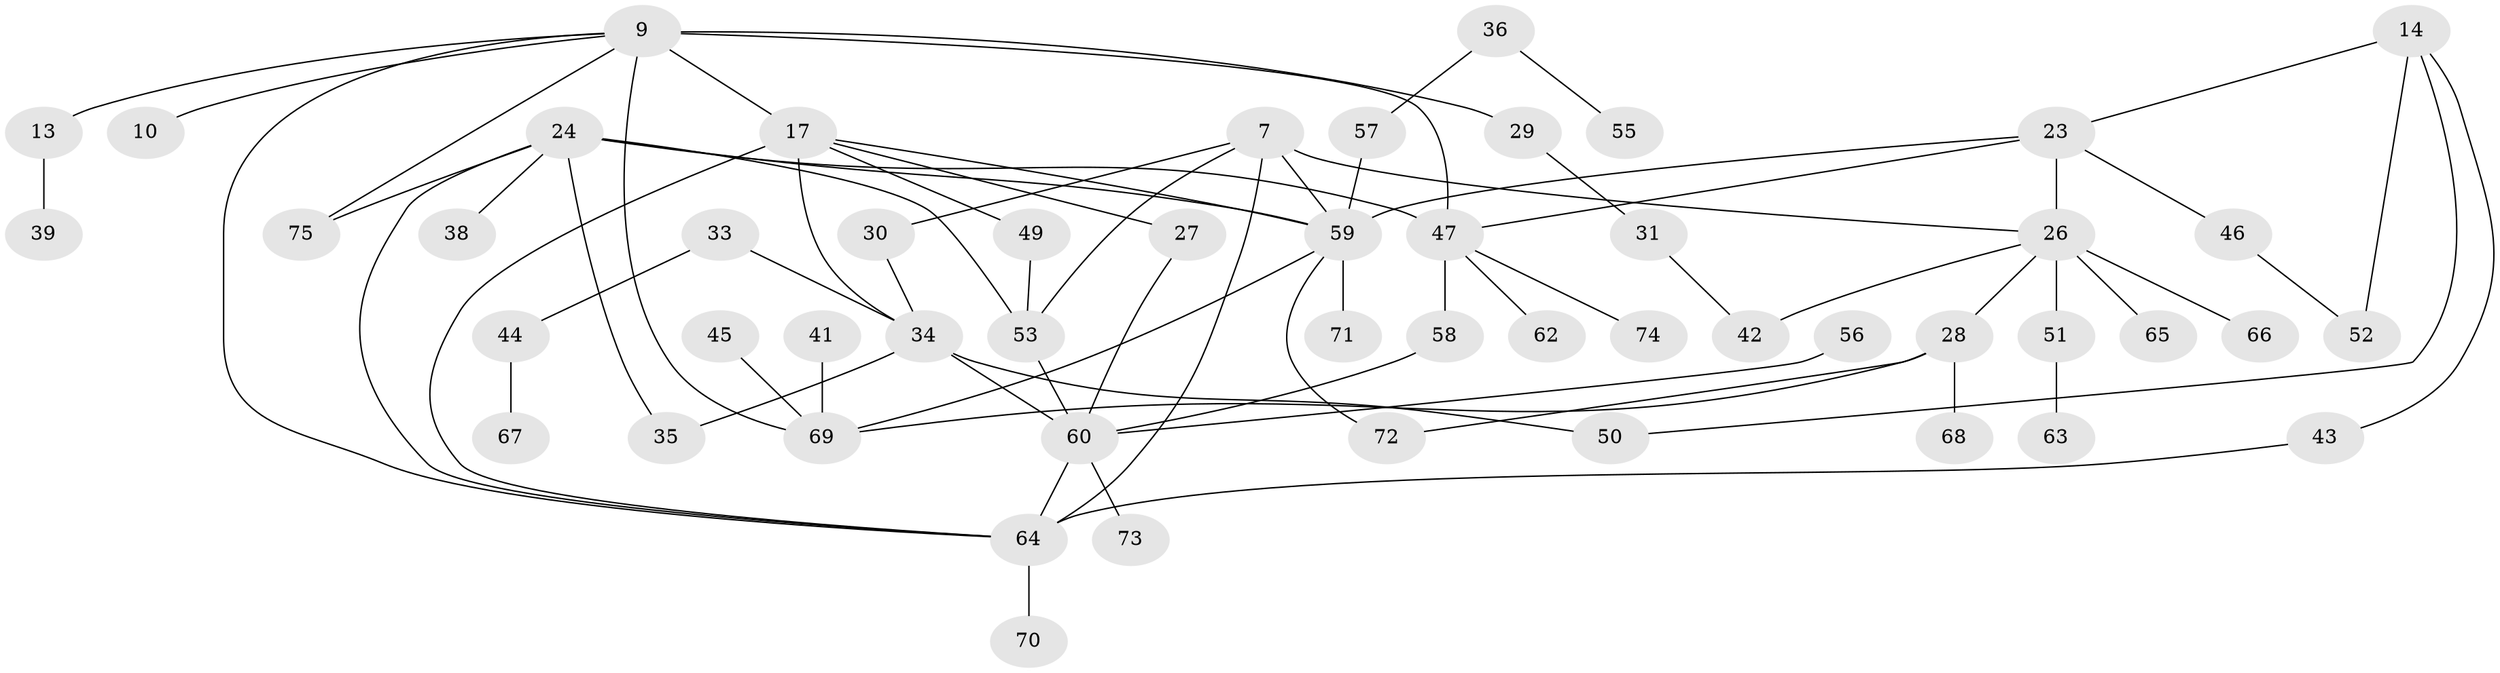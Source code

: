 // original degree distribution, {5: 0.02666666666666667, 6: 0.06666666666666667, 4: 0.14666666666666667, 3: 0.14666666666666667, 7: 0.013333333333333334, 2: 0.3333333333333333, 9: 0.013333333333333334, 1: 0.25333333333333335}
// Generated by graph-tools (version 1.1) at 2025/46/03/04/25 21:46:01]
// undirected, 52 vertices, 73 edges
graph export_dot {
graph [start="1"]
  node [color=gray90,style=filled];
  7;
  9;
  10;
  13;
  14;
  17 [super="+12"];
  23 [super="+3+18"];
  24 [super="+1+5"];
  26 [super="+11"];
  27;
  28;
  29;
  30;
  31;
  33;
  34 [super="+21"];
  35;
  36;
  38;
  39;
  41;
  42;
  43;
  44;
  45;
  46;
  47 [super="+6"];
  49;
  50;
  51 [super="+15+25"];
  52;
  53;
  55;
  56;
  57 [super="+4"];
  58 [super="+40"];
  59 [super="+2"];
  60 [super="+54+20+37"];
  62;
  63;
  64 [super="+61+48"];
  65;
  66;
  67;
  68;
  69 [super="+22"];
  70;
  71;
  72;
  73;
  74;
  75;
  7 -- 30;
  7 -- 59 [weight=2];
  7 -- 26;
  7 -- 53;
  7 -- 64 [weight=2];
  9 -- 10;
  9 -- 13;
  9 -- 29;
  9 -- 47 [weight=2];
  9 -- 75;
  9 -- 17;
  9 -- 69;
  9 -- 64;
  13 -- 39;
  14 -- 43;
  14 -- 50;
  14 -- 52;
  14 -- 23;
  17 -- 27;
  17 -- 34 [weight=2];
  17 -- 49;
  17 -- 59;
  17 -- 64;
  23 -- 46;
  23 -- 26;
  23 -- 59;
  23 -- 47;
  24 -- 38;
  24 -- 59;
  24 -- 47;
  24 -- 64;
  24 -- 75;
  24 -- 35;
  24 -- 53;
  26 -- 28;
  26 -- 66;
  26 -- 65;
  26 -- 42;
  26 -- 51 [weight=2];
  27 -- 60;
  28 -- 68;
  28 -- 72;
  28 -- 69;
  29 -- 31;
  30 -- 34;
  31 -- 42;
  33 -- 44;
  33 -- 34;
  34 -- 35;
  34 -- 50;
  34 -- 60;
  36 -- 55;
  36 -- 57;
  41 -- 69;
  43 -- 64;
  44 -- 67;
  45 -- 69;
  46 -- 52;
  47 -- 62;
  47 -- 74;
  47 -- 58;
  49 -- 53;
  51 -- 63;
  53 -- 60;
  56 -- 60;
  57 -- 59;
  58 -- 60;
  59 -- 71;
  59 -- 72;
  59 -- 69;
  60 -- 73;
  60 -- 64;
  64 -- 70;
}
